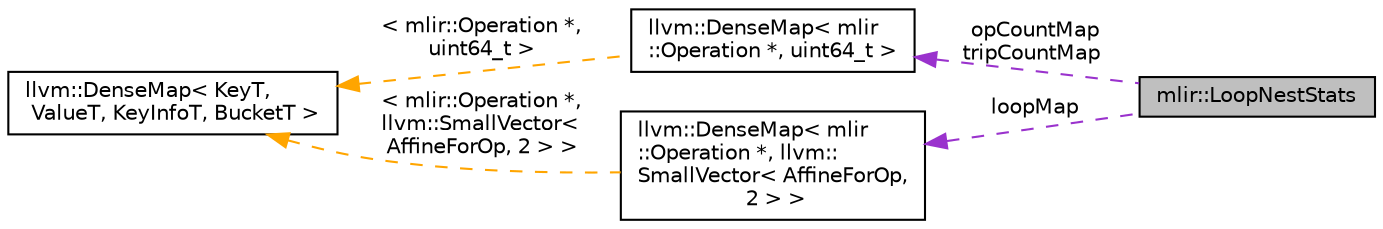 digraph "mlir::LoopNestStats"
{
  bgcolor="transparent";
  edge [fontname="Helvetica",fontsize="10",labelfontname="Helvetica",labelfontsize="10"];
  node [fontname="Helvetica",fontsize="10",shape=record];
  rankdir="LR";
  Node1 [label="mlir::LoopNestStats",height=0.2,width=0.4,color="black", fillcolor="grey75", style="filled", fontcolor="black"];
  Node2 -> Node1 [dir="back",color="darkorchid3",fontsize="10",style="dashed",label=" opCountMap\ntripCountMap" ,fontname="Helvetica"];
  Node2 [label="llvm::DenseMap\< mlir\l::Operation *, uint64_t \>",height=0.2,width=0.4,color="black",URL="$classllvm_1_1DenseMap.html"];
  Node3 -> Node2 [dir="back",color="orange",fontsize="10",style="dashed",label=" \< mlir::Operation *,\l uint64_t \>" ,fontname="Helvetica"];
  Node3 [label="llvm::DenseMap\< KeyT,\l ValueT, KeyInfoT, BucketT \>",height=0.2,width=0.4,color="black",URL="$classllvm_1_1DenseMap.html"];
  Node4 -> Node1 [dir="back",color="darkorchid3",fontsize="10",style="dashed",label=" loopMap" ,fontname="Helvetica"];
  Node4 [label="llvm::DenseMap\< mlir\l::Operation *, llvm::\lSmallVector\< AffineForOp,\l 2 \> \>",height=0.2,width=0.4,color="black",URL="$classllvm_1_1DenseMap.html"];
  Node3 -> Node4 [dir="back",color="orange",fontsize="10",style="dashed",label=" \< mlir::Operation *,\l llvm::SmallVector\<\l AffineForOp, 2 \> \>" ,fontname="Helvetica"];
}
